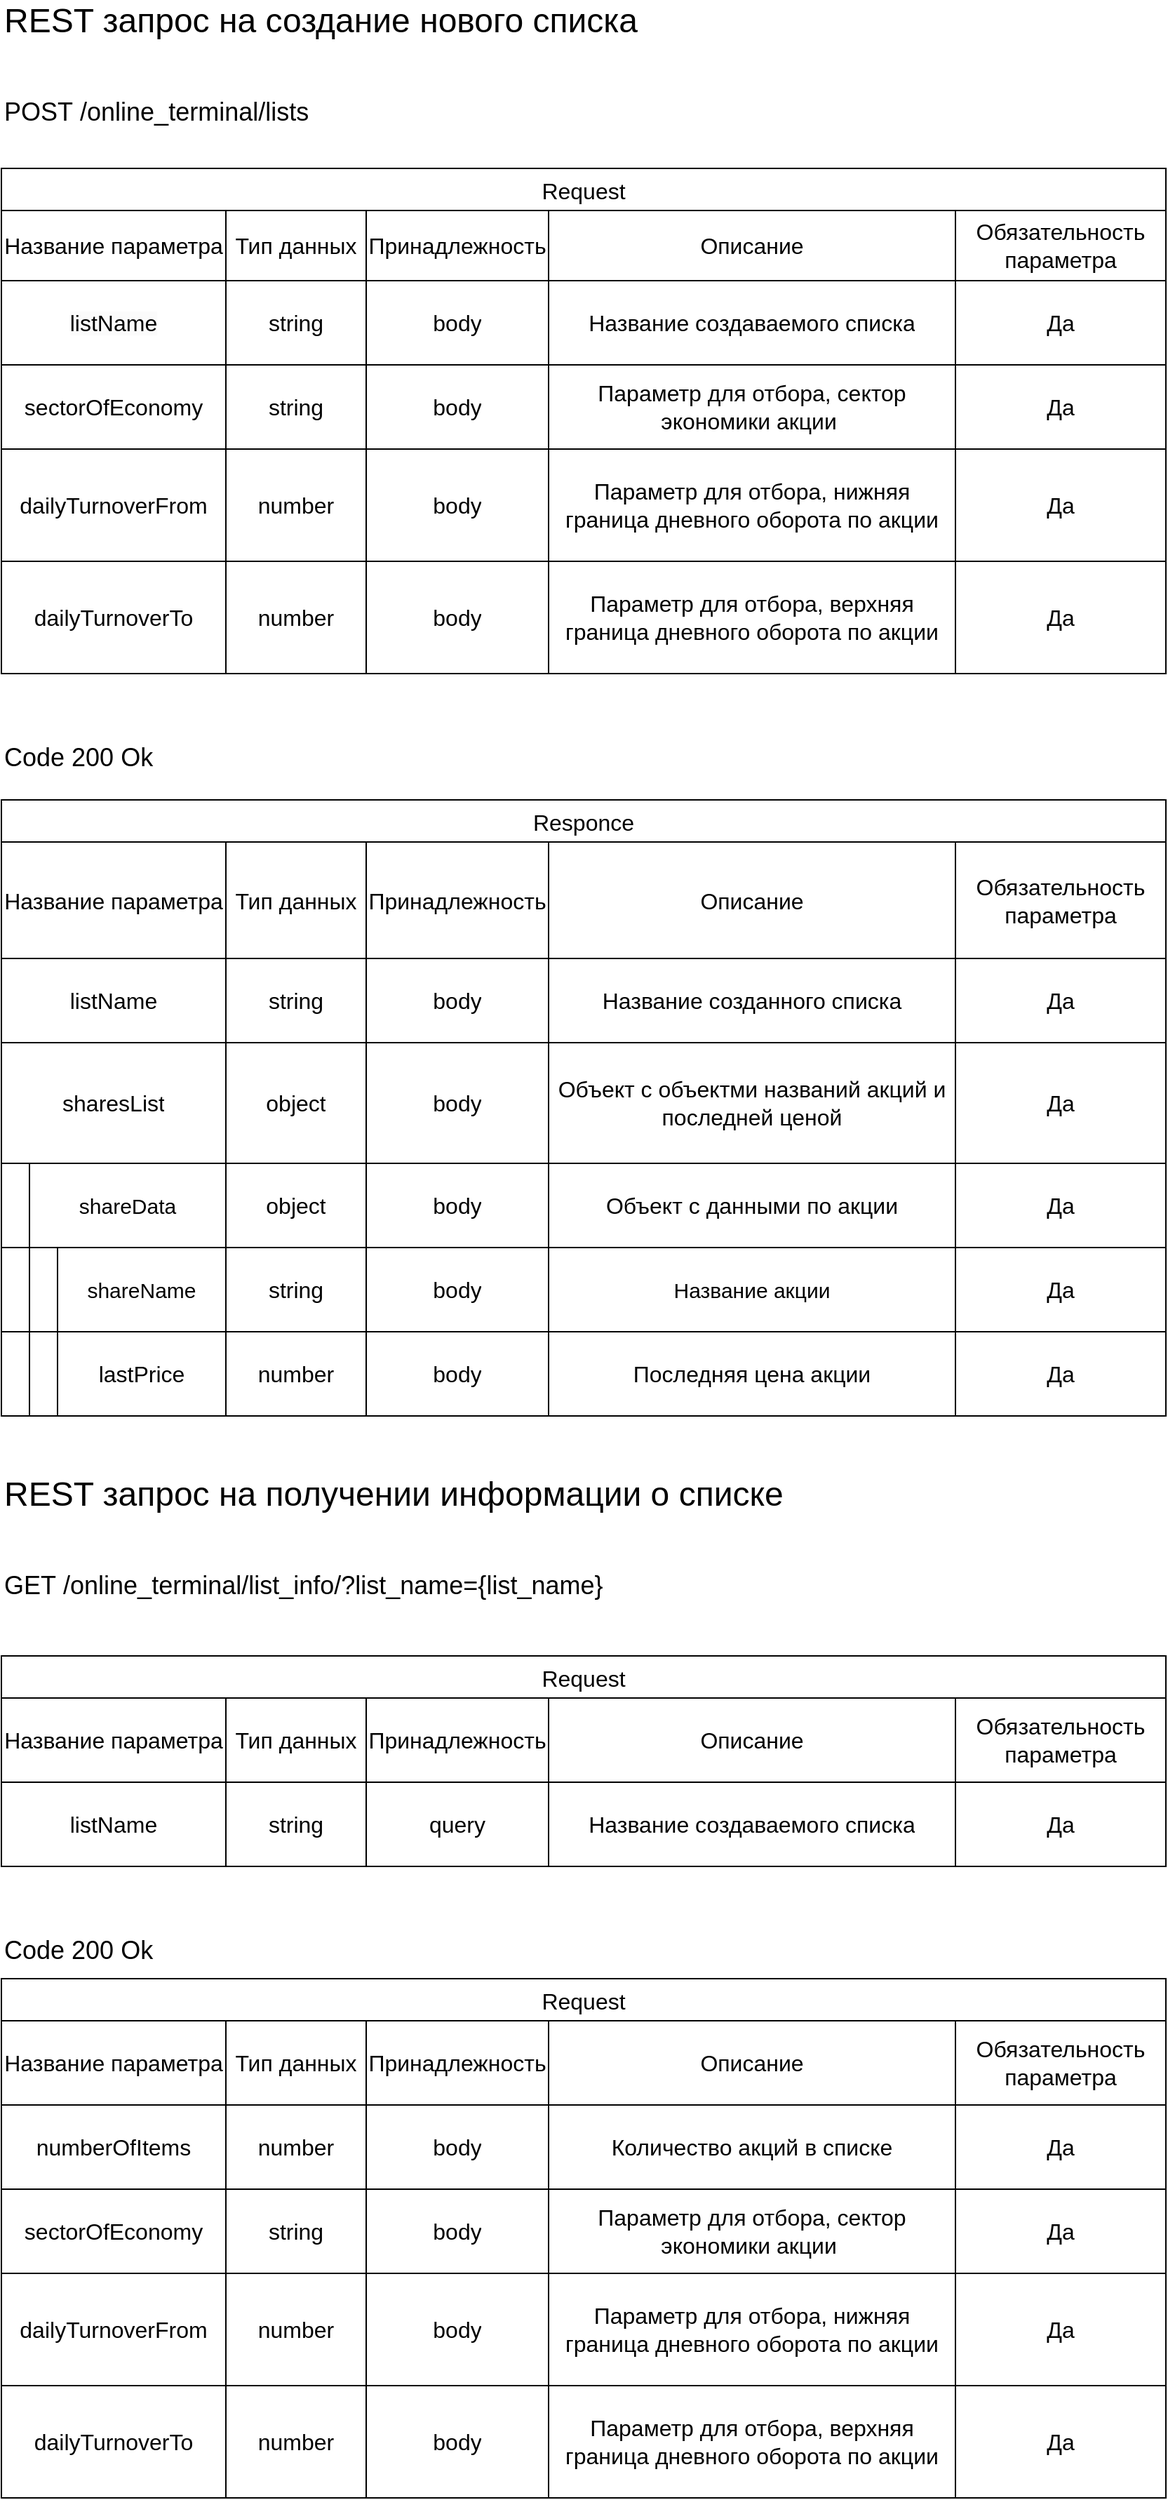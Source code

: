<mxfile version="25.0.3">
  <diagram name="Page-1" id="SR3AYYOm4cRY8zpF-ioq">
    <mxGraphModel dx="1807" dy="1064" grid="1" gridSize="10" guides="1" tooltips="1" connect="1" arrows="1" fold="1" page="1" pageScale="1" pageWidth="850" pageHeight="1100" math="0" shadow="0">
      <root>
        <mxCell id="0" />
        <mxCell id="1" parent="0" />
        <mxCell id="iIbDxP8CMEq-jojsq5NS-1" value="Request" style="shape=table;startSize=30;container=1;collapsible=0;childLayout=tableLayout;strokeColor=default;fontSize=16;" parent="1" vertex="1">
          <mxGeometry x="10" y="160" width="830.0" height="360" as="geometry" />
        </mxCell>
        <mxCell id="iIbDxP8CMEq-jojsq5NS-2" value="" style="shape=tableRow;horizontal=0;startSize=0;swimlaneHead=0;swimlaneBody=0;strokeColor=inherit;top=0;left=0;bottom=0;right=0;collapsible=0;dropTarget=0;fillColor=none;points=[[0,0.5],[1,0.5]];portConstraint=eastwest;fontSize=16;" parent="iIbDxP8CMEq-jojsq5NS-1" vertex="1">
          <mxGeometry y="30" width="830.0" height="50" as="geometry" />
        </mxCell>
        <mxCell id="iIbDxP8CMEq-jojsq5NS-3" value="&lt;div&gt;Название параметра&lt;br&gt;&lt;/div&gt;" style="shape=partialRectangle;html=1;whiteSpace=wrap;connectable=0;strokeColor=inherit;overflow=hidden;fillColor=none;top=0;left=0;bottom=0;right=0;pointerEvents=1;fontSize=16;" parent="iIbDxP8CMEq-jojsq5NS-2" vertex="1">
          <mxGeometry width="160" height="50" as="geometry">
            <mxRectangle width="160" height="50" as="alternateBounds" />
          </mxGeometry>
        </mxCell>
        <mxCell id="iIbDxP8CMEq-jojsq5NS-4" value="Тип данных" style="shape=partialRectangle;html=1;whiteSpace=wrap;connectable=0;strokeColor=inherit;overflow=hidden;fillColor=none;top=0;left=0;bottom=0;right=0;pointerEvents=1;fontSize=16;" parent="iIbDxP8CMEq-jojsq5NS-2" vertex="1">
          <mxGeometry x="160" width="100" height="50" as="geometry">
            <mxRectangle width="100" height="50" as="alternateBounds" />
          </mxGeometry>
        </mxCell>
        <mxCell id="-MoE-hFDsKDK_VIRUMlu-1" value="Принадлежность" style="shape=partialRectangle;html=1;whiteSpace=wrap;connectable=0;strokeColor=inherit;overflow=hidden;fillColor=none;top=0;left=0;bottom=0;right=0;pointerEvents=1;fontSize=16;" parent="iIbDxP8CMEq-jojsq5NS-2" vertex="1">
          <mxGeometry x="260" width="130" height="50" as="geometry">
            <mxRectangle width="130" height="50" as="alternateBounds" />
          </mxGeometry>
        </mxCell>
        <mxCell id="iIbDxP8CMEq-jojsq5NS-5" value="Описание" style="shape=partialRectangle;html=1;whiteSpace=wrap;connectable=0;strokeColor=inherit;overflow=hidden;fillColor=none;top=0;left=0;bottom=0;right=0;pointerEvents=1;fontSize=16;" parent="iIbDxP8CMEq-jojsq5NS-2" vertex="1">
          <mxGeometry x="390" width="290" height="50" as="geometry">
            <mxRectangle width="290" height="50" as="alternateBounds" />
          </mxGeometry>
        </mxCell>
        <mxCell id="iIbDxP8CMEq-jojsq5NS-14" value="Обязательность параметра" style="shape=partialRectangle;html=1;whiteSpace=wrap;connectable=0;strokeColor=inherit;overflow=hidden;fillColor=none;top=0;left=0;bottom=0;right=0;pointerEvents=1;fontSize=16;" parent="iIbDxP8CMEq-jojsq5NS-2" vertex="1">
          <mxGeometry x="680" width="150" height="50" as="geometry">
            <mxRectangle width="150" height="50" as="alternateBounds" />
          </mxGeometry>
        </mxCell>
        <mxCell id="iIbDxP8CMEq-jojsq5NS-6" value="" style="shape=tableRow;horizontal=0;startSize=0;swimlaneHead=0;swimlaneBody=0;strokeColor=inherit;top=0;left=0;bottom=0;right=0;collapsible=0;dropTarget=0;fillColor=none;points=[[0,0.5],[1,0.5]];portConstraint=eastwest;fontSize=16;" parent="iIbDxP8CMEq-jojsq5NS-1" vertex="1">
          <mxGeometry y="80" width="830.0" height="60" as="geometry" />
        </mxCell>
        <mxCell id="iIbDxP8CMEq-jojsq5NS-7" value="&lt;span style=&quot;color: rgb(0, 0, 0); font-family: Helvetica; font-size: 16px; font-style: normal; font-variant-ligatures: normal; font-variant-caps: normal; font-weight: 400; letter-spacing: normal; orphans: 2; text-align: center; text-indent: 0px; text-transform: none; widows: 2; word-spacing: 0px; -webkit-text-stroke-width: 0px; white-space: normal; background-color: rgb(251, 251, 251); text-decoration-thickness: initial; text-decoration-style: initial; text-decoration-color: initial; display: inline !important; float: none;&quot;&gt;listName&lt;/span&gt;" style="shape=partialRectangle;html=1;whiteSpace=wrap;connectable=0;strokeColor=inherit;overflow=hidden;fillColor=none;top=0;left=0;bottom=0;right=0;pointerEvents=1;fontSize=16;" parent="iIbDxP8CMEq-jojsq5NS-6" vertex="1">
          <mxGeometry width="160" height="60" as="geometry">
            <mxRectangle width="160" height="60" as="alternateBounds" />
          </mxGeometry>
        </mxCell>
        <mxCell id="iIbDxP8CMEq-jojsq5NS-8" value="string" style="shape=partialRectangle;html=1;whiteSpace=wrap;connectable=0;strokeColor=inherit;overflow=hidden;fillColor=none;top=0;left=0;bottom=0;right=0;pointerEvents=1;fontSize=16;" parent="iIbDxP8CMEq-jojsq5NS-6" vertex="1">
          <mxGeometry x="160" width="100" height="60" as="geometry">
            <mxRectangle width="100" height="60" as="alternateBounds" />
          </mxGeometry>
        </mxCell>
        <mxCell id="-MoE-hFDsKDK_VIRUMlu-2" value="body" style="shape=partialRectangle;html=1;whiteSpace=wrap;connectable=0;strokeColor=inherit;overflow=hidden;fillColor=none;top=0;left=0;bottom=0;right=0;pointerEvents=1;fontSize=16;" parent="iIbDxP8CMEq-jojsq5NS-6" vertex="1">
          <mxGeometry x="260" width="130" height="60" as="geometry">
            <mxRectangle width="130" height="60" as="alternateBounds" />
          </mxGeometry>
        </mxCell>
        <mxCell id="iIbDxP8CMEq-jojsq5NS-9" value="Название создаваемого списка" style="shape=partialRectangle;html=1;whiteSpace=wrap;connectable=0;strokeColor=inherit;overflow=hidden;fillColor=none;top=0;left=0;bottom=0;right=0;pointerEvents=1;fontSize=16;" parent="iIbDxP8CMEq-jojsq5NS-6" vertex="1">
          <mxGeometry x="390" width="290" height="60" as="geometry">
            <mxRectangle width="290" height="60" as="alternateBounds" />
          </mxGeometry>
        </mxCell>
        <mxCell id="iIbDxP8CMEq-jojsq5NS-15" value="Да" style="shape=partialRectangle;html=1;whiteSpace=wrap;connectable=0;strokeColor=inherit;overflow=hidden;fillColor=none;top=0;left=0;bottom=0;right=0;pointerEvents=1;fontSize=16;" parent="iIbDxP8CMEq-jojsq5NS-6" vertex="1">
          <mxGeometry x="680" width="150" height="60" as="geometry">
            <mxRectangle width="150" height="60" as="alternateBounds" />
          </mxGeometry>
        </mxCell>
        <mxCell id="iIbDxP8CMEq-jojsq5NS-10" value="" style="shape=tableRow;horizontal=0;startSize=0;swimlaneHead=0;swimlaneBody=0;strokeColor=inherit;top=0;left=0;bottom=0;right=0;collapsible=0;dropTarget=0;fillColor=none;points=[[0,0.5],[1,0.5]];portConstraint=eastwest;fontSize=16;" parent="iIbDxP8CMEq-jojsq5NS-1" vertex="1">
          <mxGeometry y="140" width="830.0" height="60" as="geometry" />
        </mxCell>
        <mxCell id="iIbDxP8CMEq-jojsq5NS-11" value="sectorOfEconomy" style="shape=partialRectangle;html=1;whiteSpace=wrap;connectable=0;strokeColor=inherit;overflow=hidden;fillColor=none;top=0;left=0;bottom=0;right=0;pointerEvents=1;fontSize=16;" parent="iIbDxP8CMEq-jojsq5NS-10" vertex="1">
          <mxGeometry width="160" height="60" as="geometry">
            <mxRectangle width="160" height="60" as="alternateBounds" />
          </mxGeometry>
        </mxCell>
        <mxCell id="iIbDxP8CMEq-jojsq5NS-12" value="string" style="shape=partialRectangle;html=1;whiteSpace=wrap;connectable=0;strokeColor=inherit;overflow=hidden;fillColor=none;top=0;left=0;bottom=0;right=0;pointerEvents=1;fontSize=16;" parent="iIbDxP8CMEq-jojsq5NS-10" vertex="1">
          <mxGeometry x="160" width="100" height="60" as="geometry">
            <mxRectangle width="100" height="60" as="alternateBounds" />
          </mxGeometry>
        </mxCell>
        <mxCell id="-MoE-hFDsKDK_VIRUMlu-3" value="body" style="shape=partialRectangle;html=1;whiteSpace=wrap;connectable=0;strokeColor=inherit;overflow=hidden;fillColor=none;top=0;left=0;bottom=0;right=0;pointerEvents=1;fontSize=16;" parent="iIbDxP8CMEq-jojsq5NS-10" vertex="1">
          <mxGeometry x="260" width="130" height="60" as="geometry">
            <mxRectangle width="130" height="60" as="alternateBounds" />
          </mxGeometry>
        </mxCell>
        <mxCell id="iIbDxP8CMEq-jojsq5NS-13" value="Параметр для отбора, сектор экономики акции&amp;nbsp;" style="shape=partialRectangle;html=1;whiteSpace=wrap;connectable=0;strokeColor=inherit;overflow=hidden;fillColor=none;top=0;left=0;bottom=0;right=0;pointerEvents=1;fontSize=16;" parent="iIbDxP8CMEq-jojsq5NS-10" vertex="1">
          <mxGeometry x="390" width="290" height="60" as="geometry">
            <mxRectangle width="290" height="60" as="alternateBounds" />
          </mxGeometry>
        </mxCell>
        <mxCell id="iIbDxP8CMEq-jojsq5NS-16" value="Да" style="shape=partialRectangle;html=1;whiteSpace=wrap;connectable=0;strokeColor=inherit;overflow=hidden;fillColor=none;top=0;left=0;bottom=0;right=0;pointerEvents=1;fontSize=16;" parent="iIbDxP8CMEq-jojsq5NS-10" vertex="1">
          <mxGeometry x="680" width="150" height="60" as="geometry">
            <mxRectangle width="150" height="60" as="alternateBounds" />
          </mxGeometry>
        </mxCell>
        <mxCell id="iIbDxP8CMEq-jojsq5NS-17" style="shape=tableRow;horizontal=0;startSize=0;swimlaneHead=0;swimlaneBody=0;strokeColor=inherit;top=0;left=0;bottom=0;right=0;collapsible=0;dropTarget=0;fillColor=none;points=[[0,0.5],[1,0.5]];portConstraint=eastwest;fontSize=16;" parent="iIbDxP8CMEq-jojsq5NS-1" vertex="1">
          <mxGeometry y="200" width="830.0" height="80" as="geometry" />
        </mxCell>
        <mxCell id="iIbDxP8CMEq-jojsq5NS-18" value="dailyTurnoverFrom" style="shape=partialRectangle;html=1;whiteSpace=wrap;connectable=0;strokeColor=inherit;overflow=hidden;fillColor=none;top=0;left=0;bottom=0;right=0;pointerEvents=1;fontSize=16;" parent="iIbDxP8CMEq-jojsq5NS-17" vertex="1">
          <mxGeometry width="160" height="80" as="geometry">
            <mxRectangle width="160" height="80" as="alternateBounds" />
          </mxGeometry>
        </mxCell>
        <mxCell id="iIbDxP8CMEq-jojsq5NS-19" value="number" style="shape=partialRectangle;html=1;whiteSpace=wrap;connectable=0;strokeColor=inherit;overflow=hidden;fillColor=none;top=0;left=0;bottom=0;right=0;pointerEvents=1;fontSize=16;" parent="iIbDxP8CMEq-jojsq5NS-17" vertex="1">
          <mxGeometry x="160" width="100" height="80" as="geometry">
            <mxRectangle width="100" height="80" as="alternateBounds" />
          </mxGeometry>
        </mxCell>
        <mxCell id="-MoE-hFDsKDK_VIRUMlu-4" value="body" style="shape=partialRectangle;html=1;whiteSpace=wrap;connectable=0;strokeColor=inherit;overflow=hidden;fillColor=none;top=0;left=0;bottom=0;right=0;pointerEvents=1;fontSize=16;" parent="iIbDxP8CMEq-jojsq5NS-17" vertex="1">
          <mxGeometry x="260" width="130" height="80" as="geometry">
            <mxRectangle width="130" height="80" as="alternateBounds" />
          </mxGeometry>
        </mxCell>
        <mxCell id="iIbDxP8CMEq-jojsq5NS-20" value="Параметр для отбора, нижняя граница дневного оборота по акции" style="shape=partialRectangle;html=1;whiteSpace=wrap;connectable=0;strokeColor=inherit;overflow=hidden;fillColor=none;top=0;left=0;bottom=0;right=0;pointerEvents=1;fontSize=16;" parent="iIbDxP8CMEq-jojsq5NS-17" vertex="1">
          <mxGeometry x="390" width="290" height="80" as="geometry">
            <mxRectangle width="290" height="80" as="alternateBounds" />
          </mxGeometry>
        </mxCell>
        <mxCell id="iIbDxP8CMEq-jojsq5NS-21" value="Да" style="shape=partialRectangle;html=1;whiteSpace=wrap;connectable=0;strokeColor=inherit;overflow=hidden;fillColor=none;top=0;left=0;bottom=0;right=0;pointerEvents=1;fontSize=16;" parent="iIbDxP8CMEq-jojsq5NS-17" vertex="1">
          <mxGeometry x="680" width="150" height="80" as="geometry">
            <mxRectangle width="150" height="80" as="alternateBounds" />
          </mxGeometry>
        </mxCell>
        <mxCell id="iIbDxP8CMEq-jojsq5NS-22" style="shape=tableRow;horizontal=0;startSize=0;swimlaneHead=0;swimlaneBody=0;strokeColor=inherit;top=0;left=0;bottom=0;right=0;collapsible=0;dropTarget=0;fillColor=none;points=[[0,0.5],[1,0.5]];portConstraint=eastwest;fontSize=16;" parent="iIbDxP8CMEq-jojsq5NS-1" vertex="1">
          <mxGeometry y="280" width="830.0" height="80" as="geometry" />
        </mxCell>
        <mxCell id="iIbDxP8CMEq-jojsq5NS-23" value="dailyTurnoverTo" style="shape=partialRectangle;html=1;whiteSpace=wrap;connectable=0;strokeColor=inherit;overflow=hidden;fillColor=none;top=0;left=0;bottom=0;right=0;pointerEvents=1;fontSize=16;" parent="iIbDxP8CMEq-jojsq5NS-22" vertex="1">
          <mxGeometry width="160" height="80" as="geometry">
            <mxRectangle width="160" height="80" as="alternateBounds" />
          </mxGeometry>
        </mxCell>
        <mxCell id="iIbDxP8CMEq-jojsq5NS-24" value="number" style="shape=partialRectangle;html=1;whiteSpace=wrap;connectable=0;strokeColor=inherit;overflow=hidden;fillColor=none;top=0;left=0;bottom=0;right=0;pointerEvents=1;fontSize=16;" parent="iIbDxP8CMEq-jojsq5NS-22" vertex="1">
          <mxGeometry x="160" width="100" height="80" as="geometry">
            <mxRectangle width="100" height="80" as="alternateBounds" />
          </mxGeometry>
        </mxCell>
        <mxCell id="-MoE-hFDsKDK_VIRUMlu-5" value="body" style="shape=partialRectangle;html=1;whiteSpace=wrap;connectable=0;strokeColor=inherit;overflow=hidden;fillColor=none;top=0;left=0;bottom=0;right=0;pointerEvents=1;fontSize=16;" parent="iIbDxP8CMEq-jojsq5NS-22" vertex="1">
          <mxGeometry x="260" width="130" height="80" as="geometry">
            <mxRectangle width="130" height="80" as="alternateBounds" />
          </mxGeometry>
        </mxCell>
        <mxCell id="iIbDxP8CMEq-jojsq5NS-25" value="Параметр для отбора, верхняя граница дневного оборота по акции" style="shape=partialRectangle;html=1;whiteSpace=wrap;connectable=0;strokeColor=inherit;overflow=hidden;fillColor=none;top=0;left=0;bottom=0;right=0;pointerEvents=1;fontSize=16;" parent="iIbDxP8CMEq-jojsq5NS-22" vertex="1">
          <mxGeometry x="390" width="290" height="80" as="geometry">
            <mxRectangle width="290" height="80" as="alternateBounds" />
          </mxGeometry>
        </mxCell>
        <mxCell id="iIbDxP8CMEq-jojsq5NS-26" value="Да" style="shape=partialRectangle;html=1;whiteSpace=wrap;connectable=0;strokeColor=inherit;overflow=hidden;fillColor=none;top=0;left=0;bottom=0;right=0;pointerEvents=1;fontSize=16;" parent="iIbDxP8CMEq-jojsq5NS-22" vertex="1">
          <mxGeometry x="680" width="150" height="80" as="geometry">
            <mxRectangle width="150" height="80" as="alternateBounds" />
          </mxGeometry>
        </mxCell>
        <mxCell id="iIbDxP8CMEq-jojsq5NS-33" value="Responce" style="shape=table;startSize=30;container=1;collapsible=0;childLayout=tableLayout;strokeColor=default;fontSize=16;" parent="1" vertex="1">
          <mxGeometry x="10" y="610" width="830.0" height="259" as="geometry" />
        </mxCell>
        <mxCell id="iIbDxP8CMEq-jojsq5NS-34" value="" style="shape=tableRow;horizontal=0;startSize=0;swimlaneHead=0;swimlaneBody=0;strokeColor=inherit;top=0;left=0;bottom=0;right=0;collapsible=0;dropTarget=0;fillColor=none;points=[[0,0.5],[1,0.5]];portConstraint=eastwest;fontSize=16;" parent="iIbDxP8CMEq-jojsq5NS-33" vertex="1">
          <mxGeometry y="30" width="830.0" height="83" as="geometry" />
        </mxCell>
        <mxCell id="iIbDxP8CMEq-jojsq5NS-35" value="Название параметра" style="shape=partialRectangle;html=1;whiteSpace=wrap;connectable=0;strokeColor=inherit;overflow=hidden;fillColor=none;top=0;left=0;bottom=0;right=0;pointerEvents=1;fontSize=16;" parent="iIbDxP8CMEq-jojsq5NS-34" vertex="1">
          <mxGeometry width="160" height="83" as="geometry">
            <mxRectangle width="160" height="83" as="alternateBounds" />
          </mxGeometry>
        </mxCell>
        <mxCell id="iIbDxP8CMEq-jojsq5NS-36" value="Тип данных" style="shape=partialRectangle;html=1;whiteSpace=wrap;connectable=0;strokeColor=inherit;overflow=hidden;fillColor=none;top=0;left=0;bottom=0;right=0;pointerEvents=1;fontSize=16;" parent="iIbDxP8CMEq-jojsq5NS-34" vertex="1">
          <mxGeometry x="160" width="100" height="83" as="geometry">
            <mxRectangle width="100" height="83" as="alternateBounds" />
          </mxGeometry>
        </mxCell>
        <mxCell id="-MoE-hFDsKDK_VIRUMlu-6" value="Принадлежность" style="shape=partialRectangle;html=1;whiteSpace=wrap;connectable=0;strokeColor=inherit;overflow=hidden;fillColor=none;top=0;left=0;bottom=0;right=0;pointerEvents=1;fontSize=16;" parent="iIbDxP8CMEq-jojsq5NS-34" vertex="1">
          <mxGeometry x="260" width="130" height="83" as="geometry">
            <mxRectangle width="130" height="83" as="alternateBounds" />
          </mxGeometry>
        </mxCell>
        <mxCell id="iIbDxP8CMEq-jojsq5NS-37" value="Описание" style="shape=partialRectangle;html=1;whiteSpace=wrap;connectable=0;strokeColor=inherit;overflow=hidden;fillColor=none;top=0;left=0;bottom=0;right=0;pointerEvents=1;fontSize=16;" parent="iIbDxP8CMEq-jojsq5NS-34" vertex="1">
          <mxGeometry x="390" width="290" height="83" as="geometry">
            <mxRectangle width="290" height="83" as="alternateBounds" />
          </mxGeometry>
        </mxCell>
        <mxCell id="iIbDxP8CMEq-jojsq5NS-46" value="Обязательность параметра" style="shape=partialRectangle;html=1;whiteSpace=wrap;connectable=0;strokeColor=inherit;overflow=hidden;fillColor=none;top=0;left=0;bottom=0;right=0;pointerEvents=1;fontSize=16;" parent="iIbDxP8CMEq-jojsq5NS-34" vertex="1">
          <mxGeometry x="680" width="150" height="83" as="geometry">
            <mxRectangle width="150" height="83" as="alternateBounds" />
          </mxGeometry>
        </mxCell>
        <mxCell id="iIbDxP8CMEq-jojsq5NS-38" value="" style="shape=tableRow;horizontal=0;startSize=0;swimlaneHead=0;swimlaneBody=0;strokeColor=inherit;top=0;left=0;bottom=0;right=0;collapsible=0;dropTarget=0;fillColor=none;points=[[0,0.5],[1,0.5]];portConstraint=eastwest;fontSize=16;" parent="iIbDxP8CMEq-jojsq5NS-33" vertex="1">
          <mxGeometry y="113" width="830.0" height="60" as="geometry" />
        </mxCell>
        <mxCell id="iIbDxP8CMEq-jojsq5NS-39" value="listName" style="shape=partialRectangle;html=1;whiteSpace=wrap;connectable=0;strokeColor=inherit;overflow=hidden;fillColor=none;top=0;left=0;bottom=0;right=0;pointerEvents=1;fontSize=16;" parent="iIbDxP8CMEq-jojsq5NS-38" vertex="1">
          <mxGeometry width="160" height="60" as="geometry">
            <mxRectangle width="160" height="60" as="alternateBounds" />
          </mxGeometry>
        </mxCell>
        <mxCell id="iIbDxP8CMEq-jojsq5NS-40" value="string" style="shape=partialRectangle;html=1;whiteSpace=wrap;connectable=0;strokeColor=inherit;overflow=hidden;fillColor=none;top=0;left=0;bottom=0;right=0;pointerEvents=1;fontSize=16;" parent="iIbDxP8CMEq-jojsq5NS-38" vertex="1">
          <mxGeometry x="160" width="100" height="60" as="geometry">
            <mxRectangle width="100" height="60" as="alternateBounds" />
          </mxGeometry>
        </mxCell>
        <mxCell id="-MoE-hFDsKDK_VIRUMlu-7" value="body" style="shape=partialRectangle;html=1;whiteSpace=wrap;connectable=0;strokeColor=inherit;overflow=hidden;fillColor=none;top=0;left=0;bottom=0;right=0;pointerEvents=1;fontSize=16;" parent="iIbDxP8CMEq-jojsq5NS-38" vertex="1">
          <mxGeometry x="260" width="130" height="60" as="geometry">
            <mxRectangle width="130" height="60" as="alternateBounds" />
          </mxGeometry>
        </mxCell>
        <mxCell id="iIbDxP8CMEq-jojsq5NS-41" value="Название созданного списка" style="shape=partialRectangle;html=1;whiteSpace=wrap;connectable=0;strokeColor=inherit;overflow=hidden;fillColor=none;top=0;left=0;bottom=0;right=0;pointerEvents=1;fontSize=16;" parent="iIbDxP8CMEq-jojsq5NS-38" vertex="1">
          <mxGeometry x="390" width="290" height="60" as="geometry">
            <mxRectangle width="290" height="60" as="alternateBounds" />
          </mxGeometry>
        </mxCell>
        <mxCell id="iIbDxP8CMEq-jojsq5NS-47" value="Да" style="shape=partialRectangle;html=1;whiteSpace=wrap;connectable=0;strokeColor=inherit;overflow=hidden;fillColor=none;top=0;left=0;bottom=0;right=0;pointerEvents=1;fontSize=16;" parent="iIbDxP8CMEq-jojsq5NS-38" vertex="1">
          <mxGeometry x="680" width="150" height="60" as="geometry">
            <mxRectangle width="150" height="60" as="alternateBounds" />
          </mxGeometry>
        </mxCell>
        <mxCell id="iIbDxP8CMEq-jojsq5NS-42" value="" style="shape=tableRow;horizontal=0;startSize=0;swimlaneHead=0;swimlaneBody=0;strokeColor=inherit;top=0;left=0;bottom=0;right=0;collapsible=0;dropTarget=0;fillColor=none;points=[[0,0.5],[1,0.5]];portConstraint=eastwest;fontSize=16;" parent="iIbDxP8CMEq-jojsq5NS-33" vertex="1">
          <mxGeometry y="173" width="830.0" height="86" as="geometry" />
        </mxCell>
        <mxCell id="iIbDxP8CMEq-jojsq5NS-43" value="sharesList" style="shape=partialRectangle;html=1;whiteSpace=wrap;connectable=0;strokeColor=inherit;overflow=hidden;fillColor=none;top=0;left=0;bottom=0;right=0;pointerEvents=1;fontSize=16;" parent="iIbDxP8CMEq-jojsq5NS-42" vertex="1">
          <mxGeometry width="160" height="86" as="geometry">
            <mxRectangle width="160" height="86" as="alternateBounds" />
          </mxGeometry>
        </mxCell>
        <mxCell id="iIbDxP8CMEq-jojsq5NS-44" value="object" style="shape=partialRectangle;html=1;whiteSpace=wrap;connectable=0;strokeColor=inherit;overflow=hidden;fillColor=none;top=0;left=0;bottom=0;right=0;pointerEvents=1;fontSize=16;" parent="iIbDxP8CMEq-jojsq5NS-42" vertex="1">
          <mxGeometry x="160" width="100" height="86" as="geometry">
            <mxRectangle width="100" height="86" as="alternateBounds" />
          </mxGeometry>
        </mxCell>
        <mxCell id="-MoE-hFDsKDK_VIRUMlu-8" value="body" style="shape=partialRectangle;html=1;whiteSpace=wrap;connectable=0;strokeColor=inherit;overflow=hidden;fillColor=none;top=0;left=0;bottom=0;right=0;pointerEvents=1;fontSize=16;" parent="iIbDxP8CMEq-jojsq5NS-42" vertex="1">
          <mxGeometry x="260" width="130" height="86" as="geometry">
            <mxRectangle width="130" height="86" as="alternateBounds" />
          </mxGeometry>
        </mxCell>
        <mxCell id="iIbDxP8CMEq-jojsq5NS-45" value="Объект с объектми названий акций и последней ценой" style="shape=partialRectangle;html=1;whiteSpace=wrap;connectable=0;strokeColor=inherit;overflow=hidden;fillColor=none;top=0;left=0;bottom=0;right=0;pointerEvents=1;fontSize=16;" parent="iIbDxP8CMEq-jojsq5NS-42" vertex="1">
          <mxGeometry x="390" width="290" height="86" as="geometry">
            <mxRectangle width="290" height="86" as="alternateBounds" />
          </mxGeometry>
        </mxCell>
        <mxCell id="iIbDxP8CMEq-jojsq5NS-48" value="Да" style="shape=partialRectangle;html=1;whiteSpace=wrap;connectable=0;strokeColor=inherit;overflow=hidden;fillColor=none;top=0;left=0;bottom=0;right=0;pointerEvents=1;fontSize=16;" parent="iIbDxP8CMEq-jojsq5NS-42" vertex="1">
          <mxGeometry x="680" width="150" height="86" as="geometry">
            <mxRectangle width="150" height="86" as="alternateBounds" />
          </mxGeometry>
        </mxCell>
        <mxCell id="iIbDxP8CMEq-jojsq5NS-63" value="&lt;font style=&quot;font-size: 24px;&quot;&gt;REST запрос на создание нового списка&lt;/font&gt;" style="text;html=1;align=left;verticalAlign=middle;whiteSpace=wrap;rounded=0;" parent="1" vertex="1">
          <mxGeometry x="10" y="40" width="530" height="30" as="geometry" />
        </mxCell>
        <mxCell id="yfqjEoqy96MvMvpL_rSr-1" value="&lt;font style=&quot;font-size: 18px;&quot;&gt;POST&amp;nbsp;&lt;/font&gt;&lt;span style=&quot;font-size: 18px; background-color: initial;&quot;&gt;/online_terminal/lists&lt;/span&gt;" style="text;html=1;align=left;verticalAlign=middle;whiteSpace=wrap;rounded=0;" parent="1" vertex="1">
          <mxGeometry x="10" y="100" width="470" height="40" as="geometry" />
        </mxCell>
        <mxCell id="yfqjEoqy96MvMvpL_rSr-2" value="&lt;span style=&quot;font-size: 18px;&quot;&gt;Code 200 Ok&lt;/span&gt;" style="text;html=1;align=left;verticalAlign=middle;whiteSpace=wrap;rounded=0;" parent="1" vertex="1">
          <mxGeometry x="10" y="560" width="470" height="40" as="geometry" />
        </mxCell>
        <mxCell id="yfqjEoqy96MvMvpL_rSr-3" value="&lt;font style=&quot;font-size: 24px;&quot;&gt;REST запрос на получении информации о списке&lt;/font&gt;" style="text;html=1;align=left;verticalAlign=middle;whiteSpace=wrap;rounded=0;" parent="1" vertex="1">
          <mxGeometry x="10" y="1090" width="650" height="30" as="geometry" />
        </mxCell>
        <mxCell id="yfqjEoqy96MvMvpL_rSr-4" value="&lt;font style=&quot;font-size: 18px;&quot;&gt;GET&amp;nbsp;&lt;/font&gt;&lt;span style=&quot;font-size: 18px; background-color: initial;&quot;&gt;/online_terminal/list_info/?list_name={list_name}&lt;/span&gt;" style="text;html=1;align=left;verticalAlign=middle;whiteSpace=wrap;rounded=0;" parent="1" vertex="1">
          <mxGeometry x="10" y="1150" width="630" height="40" as="geometry" />
        </mxCell>
        <mxCell id="yfqjEoqy96MvMvpL_rSr-5" value="Request" style="shape=table;startSize=30;container=1;collapsible=0;childLayout=tableLayout;strokeColor=default;fontSize=16;" parent="1" vertex="1">
          <mxGeometry x="10" y="1220" width="830.0" height="150" as="geometry" />
        </mxCell>
        <mxCell id="yfqjEoqy96MvMvpL_rSr-6" value="" style="shape=tableRow;horizontal=0;startSize=0;swimlaneHead=0;swimlaneBody=0;strokeColor=inherit;top=0;left=0;bottom=0;right=0;collapsible=0;dropTarget=0;fillColor=none;points=[[0,0.5],[1,0.5]];portConstraint=eastwest;fontSize=16;" parent="yfqjEoqy96MvMvpL_rSr-5" vertex="1">
          <mxGeometry y="30" width="830.0" height="60" as="geometry" />
        </mxCell>
        <mxCell id="yfqjEoqy96MvMvpL_rSr-7" value="&lt;div&gt;Название параметра&lt;br&gt;&lt;/div&gt;" style="shape=partialRectangle;html=1;whiteSpace=wrap;connectable=0;strokeColor=inherit;overflow=hidden;fillColor=none;top=0;left=0;bottom=0;right=0;pointerEvents=1;fontSize=16;" parent="yfqjEoqy96MvMvpL_rSr-6" vertex="1">
          <mxGeometry width="160" height="60" as="geometry">
            <mxRectangle width="160" height="60" as="alternateBounds" />
          </mxGeometry>
        </mxCell>
        <mxCell id="yfqjEoqy96MvMvpL_rSr-8" value="Тип данных" style="shape=partialRectangle;html=1;whiteSpace=wrap;connectable=0;strokeColor=inherit;overflow=hidden;fillColor=none;top=0;left=0;bottom=0;right=0;pointerEvents=1;fontSize=16;" parent="yfqjEoqy96MvMvpL_rSr-6" vertex="1">
          <mxGeometry x="160" width="100" height="60" as="geometry">
            <mxRectangle width="100" height="60" as="alternateBounds" />
          </mxGeometry>
        </mxCell>
        <mxCell id="-MoE-hFDsKDK_VIRUMlu-9" value="Принадлежность" style="shape=partialRectangle;html=1;whiteSpace=wrap;connectable=0;strokeColor=inherit;overflow=hidden;fillColor=none;top=0;left=0;bottom=0;right=0;pointerEvents=1;fontSize=16;" parent="yfqjEoqy96MvMvpL_rSr-6" vertex="1">
          <mxGeometry x="260" width="130" height="60" as="geometry">
            <mxRectangle width="130" height="60" as="alternateBounds" />
          </mxGeometry>
        </mxCell>
        <mxCell id="yfqjEoqy96MvMvpL_rSr-9" value="Описание" style="shape=partialRectangle;html=1;whiteSpace=wrap;connectable=0;strokeColor=inherit;overflow=hidden;fillColor=none;top=0;left=0;bottom=0;right=0;pointerEvents=1;fontSize=16;" parent="yfqjEoqy96MvMvpL_rSr-6" vertex="1">
          <mxGeometry x="390" width="290" height="60" as="geometry">
            <mxRectangle width="290" height="60" as="alternateBounds" />
          </mxGeometry>
        </mxCell>
        <mxCell id="yfqjEoqy96MvMvpL_rSr-10" value="Обязательность параметра" style="shape=partialRectangle;html=1;whiteSpace=wrap;connectable=0;strokeColor=inherit;overflow=hidden;fillColor=none;top=0;left=0;bottom=0;right=0;pointerEvents=1;fontSize=16;" parent="yfqjEoqy96MvMvpL_rSr-6" vertex="1">
          <mxGeometry x="680" width="150" height="60" as="geometry">
            <mxRectangle width="150" height="60" as="alternateBounds" />
          </mxGeometry>
        </mxCell>
        <mxCell id="yfqjEoqy96MvMvpL_rSr-11" value="" style="shape=tableRow;horizontal=0;startSize=0;swimlaneHead=0;swimlaneBody=0;strokeColor=inherit;top=0;left=0;bottom=0;right=0;collapsible=0;dropTarget=0;fillColor=none;points=[[0,0.5],[1,0.5]];portConstraint=eastwest;fontSize=16;" parent="yfqjEoqy96MvMvpL_rSr-5" vertex="1">
          <mxGeometry y="90" width="830.0" height="60" as="geometry" />
        </mxCell>
        <mxCell id="yfqjEoqy96MvMvpL_rSr-12" value="listName" style="shape=partialRectangle;html=1;whiteSpace=wrap;connectable=0;strokeColor=inherit;overflow=hidden;fillColor=none;top=0;left=0;bottom=0;right=0;pointerEvents=1;fontSize=16;" parent="yfqjEoqy96MvMvpL_rSr-11" vertex="1">
          <mxGeometry width="160" height="60" as="geometry">
            <mxRectangle width="160" height="60" as="alternateBounds" />
          </mxGeometry>
        </mxCell>
        <mxCell id="yfqjEoqy96MvMvpL_rSr-13" value="string" style="shape=partialRectangle;html=1;whiteSpace=wrap;connectable=0;strokeColor=inherit;overflow=hidden;fillColor=none;top=0;left=0;bottom=0;right=0;pointerEvents=1;fontSize=16;" parent="yfqjEoqy96MvMvpL_rSr-11" vertex="1">
          <mxGeometry x="160" width="100" height="60" as="geometry">
            <mxRectangle width="100" height="60" as="alternateBounds" />
          </mxGeometry>
        </mxCell>
        <mxCell id="-MoE-hFDsKDK_VIRUMlu-10" value="query" style="shape=partialRectangle;html=1;whiteSpace=wrap;connectable=0;strokeColor=inherit;overflow=hidden;fillColor=none;top=0;left=0;bottom=0;right=0;pointerEvents=1;fontSize=16;" parent="yfqjEoqy96MvMvpL_rSr-11" vertex="1">
          <mxGeometry x="260" width="130" height="60" as="geometry">
            <mxRectangle width="130" height="60" as="alternateBounds" />
          </mxGeometry>
        </mxCell>
        <mxCell id="yfqjEoqy96MvMvpL_rSr-14" value="Название создаваемого списка" style="shape=partialRectangle;html=1;whiteSpace=wrap;connectable=0;strokeColor=inherit;overflow=hidden;fillColor=none;top=0;left=0;bottom=0;right=0;pointerEvents=1;fontSize=16;" parent="yfqjEoqy96MvMvpL_rSr-11" vertex="1">
          <mxGeometry x="390" width="290" height="60" as="geometry">
            <mxRectangle width="290" height="60" as="alternateBounds" />
          </mxGeometry>
        </mxCell>
        <mxCell id="yfqjEoqy96MvMvpL_rSr-15" value="Да" style="shape=partialRectangle;html=1;whiteSpace=wrap;connectable=0;strokeColor=inherit;overflow=hidden;fillColor=none;top=0;left=0;bottom=0;right=0;pointerEvents=1;fontSize=16;" parent="yfqjEoqy96MvMvpL_rSr-11" vertex="1">
          <mxGeometry x="680" width="150" height="60" as="geometry">
            <mxRectangle width="150" height="60" as="alternateBounds" />
          </mxGeometry>
        </mxCell>
        <mxCell id="yfqjEoqy96MvMvpL_rSr-31" value="&lt;span style=&quot;font-size: 18px;&quot;&gt;Code 200 Ok&lt;/span&gt;" style="text;html=1;align=left;verticalAlign=middle;whiteSpace=wrap;rounded=0;" parent="1" vertex="1">
          <mxGeometry x="10" y="1410" width="470" height="40" as="geometry" />
        </mxCell>
        <mxCell id="yfqjEoqy96MvMvpL_rSr-58" value="Request" style="shape=table;startSize=30;container=1;collapsible=0;childLayout=tableLayout;strokeColor=default;fontSize=16;" parent="1" vertex="1">
          <mxGeometry x="10" y="1450" width="830.0" height="370" as="geometry" />
        </mxCell>
        <mxCell id="yfqjEoqy96MvMvpL_rSr-59" value="" style="shape=tableRow;horizontal=0;startSize=0;swimlaneHead=0;swimlaneBody=0;strokeColor=inherit;top=0;left=0;bottom=0;right=0;collapsible=0;dropTarget=0;fillColor=none;points=[[0,0.5],[1,0.5]];portConstraint=eastwest;fontSize=16;" parent="yfqjEoqy96MvMvpL_rSr-58" vertex="1">
          <mxGeometry y="30" width="830.0" height="60" as="geometry" />
        </mxCell>
        <mxCell id="yfqjEoqy96MvMvpL_rSr-60" value="&lt;div&gt;Название параметра&lt;br&gt;&lt;/div&gt;" style="shape=partialRectangle;html=1;whiteSpace=wrap;connectable=0;strokeColor=inherit;overflow=hidden;fillColor=none;top=0;left=0;bottom=0;right=0;pointerEvents=1;fontSize=16;" parent="yfqjEoqy96MvMvpL_rSr-59" vertex="1">
          <mxGeometry width="160" height="60" as="geometry">
            <mxRectangle width="160" height="60" as="alternateBounds" />
          </mxGeometry>
        </mxCell>
        <mxCell id="yfqjEoqy96MvMvpL_rSr-61" value="Тип данных" style="shape=partialRectangle;html=1;whiteSpace=wrap;connectable=0;strokeColor=inherit;overflow=hidden;fillColor=none;top=0;left=0;bottom=0;right=0;pointerEvents=1;fontSize=16;" parent="yfqjEoqy96MvMvpL_rSr-59" vertex="1">
          <mxGeometry x="160" width="100" height="60" as="geometry">
            <mxRectangle width="100" height="60" as="alternateBounds" />
          </mxGeometry>
        </mxCell>
        <mxCell id="-MoE-hFDsKDK_VIRUMlu-11" value="Принадлежность" style="shape=partialRectangle;html=1;whiteSpace=wrap;connectable=0;strokeColor=inherit;overflow=hidden;fillColor=none;top=0;left=0;bottom=0;right=0;pointerEvents=1;fontSize=16;" parent="yfqjEoqy96MvMvpL_rSr-59" vertex="1">
          <mxGeometry x="260" width="130" height="60" as="geometry">
            <mxRectangle width="130" height="60" as="alternateBounds" />
          </mxGeometry>
        </mxCell>
        <mxCell id="yfqjEoqy96MvMvpL_rSr-62" value="Описание" style="shape=partialRectangle;html=1;whiteSpace=wrap;connectable=0;strokeColor=inherit;overflow=hidden;fillColor=none;top=0;left=0;bottom=0;right=0;pointerEvents=1;fontSize=16;" parent="yfqjEoqy96MvMvpL_rSr-59" vertex="1">
          <mxGeometry x="390" width="290" height="60" as="geometry">
            <mxRectangle width="290" height="60" as="alternateBounds" />
          </mxGeometry>
        </mxCell>
        <mxCell id="yfqjEoqy96MvMvpL_rSr-63" value="Обязательность параметра" style="shape=partialRectangle;html=1;whiteSpace=wrap;connectable=0;strokeColor=inherit;overflow=hidden;fillColor=none;top=0;left=0;bottom=0;right=0;pointerEvents=1;fontSize=16;" parent="yfqjEoqy96MvMvpL_rSr-59" vertex="1">
          <mxGeometry x="680" width="150" height="60" as="geometry">
            <mxRectangle width="150" height="60" as="alternateBounds" />
          </mxGeometry>
        </mxCell>
        <mxCell id="yfqjEoqy96MvMvpL_rSr-64" value="" style="shape=tableRow;horizontal=0;startSize=0;swimlaneHead=0;swimlaneBody=0;strokeColor=inherit;top=0;left=0;bottom=0;right=0;collapsible=0;dropTarget=0;fillColor=none;points=[[0,0.5],[1,0.5]];portConstraint=eastwest;fontSize=16;" parent="yfqjEoqy96MvMvpL_rSr-58" vertex="1">
          <mxGeometry y="90" width="830.0" height="60" as="geometry" />
        </mxCell>
        <mxCell id="yfqjEoqy96MvMvpL_rSr-65" value="numberOfItems" style="shape=partialRectangle;html=1;whiteSpace=wrap;connectable=0;strokeColor=inherit;overflow=hidden;fillColor=none;top=0;left=0;bottom=0;right=0;pointerEvents=1;fontSize=16;" parent="yfqjEoqy96MvMvpL_rSr-64" vertex="1">
          <mxGeometry width="160" height="60" as="geometry">
            <mxRectangle width="160" height="60" as="alternateBounds" />
          </mxGeometry>
        </mxCell>
        <mxCell id="yfqjEoqy96MvMvpL_rSr-66" value="number" style="shape=partialRectangle;html=1;whiteSpace=wrap;connectable=0;strokeColor=inherit;overflow=hidden;fillColor=none;top=0;left=0;bottom=0;right=0;pointerEvents=1;fontSize=16;" parent="yfqjEoqy96MvMvpL_rSr-64" vertex="1">
          <mxGeometry x="160" width="100" height="60" as="geometry">
            <mxRectangle width="100" height="60" as="alternateBounds" />
          </mxGeometry>
        </mxCell>
        <mxCell id="-MoE-hFDsKDK_VIRUMlu-12" value="body" style="shape=partialRectangle;html=1;whiteSpace=wrap;connectable=0;strokeColor=inherit;overflow=hidden;fillColor=none;top=0;left=0;bottom=0;right=0;pointerEvents=1;fontSize=16;" parent="yfqjEoqy96MvMvpL_rSr-64" vertex="1">
          <mxGeometry x="260" width="130" height="60" as="geometry">
            <mxRectangle width="130" height="60" as="alternateBounds" />
          </mxGeometry>
        </mxCell>
        <mxCell id="yfqjEoqy96MvMvpL_rSr-67" value="Количество акций в списке" style="shape=partialRectangle;html=1;whiteSpace=wrap;connectable=0;strokeColor=inherit;overflow=hidden;fillColor=none;top=0;left=0;bottom=0;right=0;pointerEvents=1;fontSize=16;" parent="yfqjEoqy96MvMvpL_rSr-64" vertex="1">
          <mxGeometry x="390" width="290" height="60" as="geometry">
            <mxRectangle width="290" height="60" as="alternateBounds" />
          </mxGeometry>
        </mxCell>
        <mxCell id="yfqjEoqy96MvMvpL_rSr-68" value="Да" style="shape=partialRectangle;html=1;whiteSpace=wrap;connectable=0;strokeColor=inherit;overflow=hidden;fillColor=none;top=0;left=0;bottom=0;right=0;pointerEvents=1;fontSize=16;" parent="yfqjEoqy96MvMvpL_rSr-64" vertex="1">
          <mxGeometry x="680" width="150" height="60" as="geometry">
            <mxRectangle width="150" height="60" as="alternateBounds" />
          </mxGeometry>
        </mxCell>
        <mxCell id="yfqjEoqy96MvMvpL_rSr-69" value="" style="shape=tableRow;horizontal=0;startSize=0;swimlaneHead=0;swimlaneBody=0;strokeColor=inherit;top=0;left=0;bottom=0;right=0;collapsible=0;dropTarget=0;fillColor=none;points=[[0,0.5],[1,0.5]];portConstraint=eastwest;fontSize=16;" parent="yfqjEoqy96MvMvpL_rSr-58" vertex="1">
          <mxGeometry y="150" width="830.0" height="60" as="geometry" />
        </mxCell>
        <mxCell id="yfqjEoqy96MvMvpL_rSr-70" value="sectorOfEconomy" style="shape=partialRectangle;html=1;whiteSpace=wrap;connectable=0;strokeColor=inherit;overflow=hidden;fillColor=none;top=0;left=0;bottom=0;right=0;pointerEvents=1;fontSize=16;" parent="yfqjEoqy96MvMvpL_rSr-69" vertex="1">
          <mxGeometry width="160" height="60" as="geometry">
            <mxRectangle width="160" height="60" as="alternateBounds" />
          </mxGeometry>
        </mxCell>
        <mxCell id="yfqjEoqy96MvMvpL_rSr-71" value="string" style="shape=partialRectangle;html=1;whiteSpace=wrap;connectable=0;strokeColor=inherit;overflow=hidden;fillColor=none;top=0;left=0;bottom=0;right=0;pointerEvents=1;fontSize=16;" parent="yfqjEoqy96MvMvpL_rSr-69" vertex="1">
          <mxGeometry x="160" width="100" height="60" as="geometry">
            <mxRectangle width="100" height="60" as="alternateBounds" />
          </mxGeometry>
        </mxCell>
        <mxCell id="-MoE-hFDsKDK_VIRUMlu-13" value="body" style="shape=partialRectangle;html=1;whiteSpace=wrap;connectable=0;strokeColor=inherit;overflow=hidden;fillColor=none;top=0;left=0;bottom=0;right=0;pointerEvents=1;fontSize=16;" parent="yfqjEoqy96MvMvpL_rSr-69" vertex="1">
          <mxGeometry x="260" width="130" height="60" as="geometry">
            <mxRectangle width="130" height="60" as="alternateBounds" />
          </mxGeometry>
        </mxCell>
        <mxCell id="yfqjEoqy96MvMvpL_rSr-72" value="Параметр для отбора, сектор экономики акции&amp;nbsp;" style="shape=partialRectangle;html=1;whiteSpace=wrap;connectable=0;strokeColor=inherit;overflow=hidden;fillColor=none;top=0;left=0;bottom=0;right=0;pointerEvents=1;fontSize=16;" parent="yfqjEoqy96MvMvpL_rSr-69" vertex="1">
          <mxGeometry x="390" width="290" height="60" as="geometry">
            <mxRectangle width="290" height="60" as="alternateBounds" />
          </mxGeometry>
        </mxCell>
        <mxCell id="yfqjEoqy96MvMvpL_rSr-73" value="Да" style="shape=partialRectangle;html=1;whiteSpace=wrap;connectable=0;strokeColor=inherit;overflow=hidden;fillColor=none;top=0;left=0;bottom=0;right=0;pointerEvents=1;fontSize=16;" parent="yfqjEoqy96MvMvpL_rSr-69" vertex="1">
          <mxGeometry x="680" width="150" height="60" as="geometry">
            <mxRectangle width="150" height="60" as="alternateBounds" />
          </mxGeometry>
        </mxCell>
        <mxCell id="yfqjEoqy96MvMvpL_rSr-74" style="shape=tableRow;horizontal=0;startSize=0;swimlaneHead=0;swimlaneBody=0;strokeColor=inherit;top=0;left=0;bottom=0;right=0;collapsible=0;dropTarget=0;fillColor=none;points=[[0,0.5],[1,0.5]];portConstraint=eastwest;fontSize=16;" parent="yfqjEoqy96MvMvpL_rSr-58" vertex="1">
          <mxGeometry y="210" width="830.0" height="80" as="geometry" />
        </mxCell>
        <mxCell id="yfqjEoqy96MvMvpL_rSr-75" value="dailyTurnoverFrom" style="shape=partialRectangle;html=1;whiteSpace=wrap;connectable=0;strokeColor=inherit;overflow=hidden;fillColor=none;top=0;left=0;bottom=0;right=0;pointerEvents=1;fontSize=16;" parent="yfqjEoqy96MvMvpL_rSr-74" vertex="1">
          <mxGeometry width="160" height="80" as="geometry">
            <mxRectangle width="160" height="80" as="alternateBounds" />
          </mxGeometry>
        </mxCell>
        <mxCell id="yfqjEoqy96MvMvpL_rSr-76" value="number" style="shape=partialRectangle;html=1;whiteSpace=wrap;connectable=0;strokeColor=inherit;overflow=hidden;fillColor=none;top=0;left=0;bottom=0;right=0;pointerEvents=1;fontSize=16;" parent="yfqjEoqy96MvMvpL_rSr-74" vertex="1">
          <mxGeometry x="160" width="100" height="80" as="geometry">
            <mxRectangle width="100" height="80" as="alternateBounds" />
          </mxGeometry>
        </mxCell>
        <mxCell id="-MoE-hFDsKDK_VIRUMlu-14" value="body" style="shape=partialRectangle;html=1;whiteSpace=wrap;connectable=0;strokeColor=inherit;overflow=hidden;fillColor=none;top=0;left=0;bottom=0;right=0;pointerEvents=1;fontSize=16;" parent="yfqjEoqy96MvMvpL_rSr-74" vertex="1">
          <mxGeometry x="260" width="130" height="80" as="geometry">
            <mxRectangle width="130" height="80" as="alternateBounds" />
          </mxGeometry>
        </mxCell>
        <mxCell id="yfqjEoqy96MvMvpL_rSr-77" value="Параметр для отбора, нижняя граница дневного оборота по акции" style="shape=partialRectangle;html=1;whiteSpace=wrap;connectable=0;strokeColor=inherit;overflow=hidden;fillColor=none;top=0;left=0;bottom=0;right=0;pointerEvents=1;fontSize=16;" parent="yfqjEoqy96MvMvpL_rSr-74" vertex="1">
          <mxGeometry x="390" width="290" height="80" as="geometry">
            <mxRectangle width="290" height="80" as="alternateBounds" />
          </mxGeometry>
        </mxCell>
        <mxCell id="yfqjEoqy96MvMvpL_rSr-78" value="Да" style="shape=partialRectangle;html=1;whiteSpace=wrap;connectable=0;strokeColor=inherit;overflow=hidden;fillColor=none;top=0;left=0;bottom=0;right=0;pointerEvents=1;fontSize=16;" parent="yfqjEoqy96MvMvpL_rSr-74" vertex="1">
          <mxGeometry x="680" width="150" height="80" as="geometry">
            <mxRectangle width="150" height="80" as="alternateBounds" />
          </mxGeometry>
        </mxCell>
        <mxCell id="yfqjEoqy96MvMvpL_rSr-79" style="shape=tableRow;horizontal=0;startSize=0;swimlaneHead=0;swimlaneBody=0;strokeColor=inherit;top=0;left=0;bottom=0;right=0;collapsible=0;dropTarget=0;fillColor=none;points=[[0,0.5],[1,0.5]];portConstraint=eastwest;fontSize=16;" parent="yfqjEoqy96MvMvpL_rSr-58" vertex="1">
          <mxGeometry y="290" width="830.0" height="80" as="geometry" />
        </mxCell>
        <mxCell id="yfqjEoqy96MvMvpL_rSr-80" value="dailyTurnoverTo" style="shape=partialRectangle;html=1;whiteSpace=wrap;connectable=0;strokeColor=inherit;overflow=hidden;fillColor=none;top=0;left=0;bottom=0;right=0;pointerEvents=1;fontSize=16;" parent="yfqjEoqy96MvMvpL_rSr-79" vertex="1">
          <mxGeometry width="160" height="80" as="geometry">
            <mxRectangle width="160" height="80" as="alternateBounds" />
          </mxGeometry>
        </mxCell>
        <mxCell id="yfqjEoqy96MvMvpL_rSr-81" value="number" style="shape=partialRectangle;html=1;whiteSpace=wrap;connectable=0;strokeColor=inherit;overflow=hidden;fillColor=none;top=0;left=0;bottom=0;right=0;pointerEvents=1;fontSize=16;" parent="yfqjEoqy96MvMvpL_rSr-79" vertex="1">
          <mxGeometry x="160" width="100" height="80" as="geometry">
            <mxRectangle width="100" height="80" as="alternateBounds" />
          </mxGeometry>
        </mxCell>
        <mxCell id="-MoE-hFDsKDK_VIRUMlu-15" value="body" style="shape=partialRectangle;html=1;whiteSpace=wrap;connectable=0;strokeColor=inherit;overflow=hidden;fillColor=none;top=0;left=0;bottom=0;right=0;pointerEvents=1;fontSize=16;" parent="yfqjEoqy96MvMvpL_rSr-79" vertex="1">
          <mxGeometry x="260" width="130" height="80" as="geometry">
            <mxRectangle width="130" height="80" as="alternateBounds" />
          </mxGeometry>
        </mxCell>
        <mxCell id="yfqjEoqy96MvMvpL_rSr-82" value="Параметр для отбора, верхняя граница дневного оборота по акции" style="shape=partialRectangle;html=1;whiteSpace=wrap;connectable=0;strokeColor=inherit;overflow=hidden;fillColor=none;top=0;left=0;bottom=0;right=0;pointerEvents=1;fontSize=16;" parent="yfqjEoqy96MvMvpL_rSr-79" vertex="1">
          <mxGeometry x="390" width="290" height="80" as="geometry">
            <mxRectangle width="290" height="80" as="alternateBounds" />
          </mxGeometry>
        </mxCell>
        <mxCell id="yfqjEoqy96MvMvpL_rSr-83" value="Да" style="shape=partialRectangle;html=1;whiteSpace=wrap;connectable=0;strokeColor=inherit;overflow=hidden;fillColor=none;top=0;left=0;bottom=0;right=0;pointerEvents=1;fontSize=16;" parent="yfqjEoqy96MvMvpL_rSr-79" vertex="1">
          <mxGeometry x="680" width="150" height="80" as="geometry">
            <mxRectangle width="150" height="80" as="alternateBounds" />
          </mxGeometry>
        </mxCell>
        <mxCell id="MyVALXH7wa1fUlMzh8Ma-1" value="" style="shape=table;startSize=0;container=1;collapsible=0;childLayout=tableLayout;fontSize=16;" vertex="1" parent="1">
          <mxGeometry x="10" y="869" width="830" height="60" as="geometry" />
        </mxCell>
        <mxCell id="MyVALXH7wa1fUlMzh8Ma-2" value="" style="shape=tableRow;horizontal=0;startSize=0;swimlaneHead=0;swimlaneBody=0;strokeColor=inherit;top=0;left=0;bottom=0;right=0;collapsible=0;dropTarget=0;fillColor=none;points=[[0,0.5],[1,0.5]];portConstraint=eastwest;fontSize=16;" vertex="1" parent="MyVALXH7wa1fUlMzh8Ma-1">
          <mxGeometry width="830" height="60" as="geometry" />
        </mxCell>
        <mxCell id="MyVALXH7wa1fUlMzh8Ma-3" value="" style="shape=partialRectangle;html=1;whiteSpace=wrap;connectable=0;strokeColor=inherit;overflow=hidden;fillColor=none;top=0;left=0;bottom=0;right=0;pointerEvents=1;fontSize=16;" vertex="1" parent="MyVALXH7wa1fUlMzh8Ma-2">
          <mxGeometry width="20" height="60" as="geometry">
            <mxRectangle width="20" height="60" as="alternateBounds" />
          </mxGeometry>
        </mxCell>
        <mxCell id="MyVALXH7wa1fUlMzh8Ma-4" value="&lt;font&gt;shareData&lt;/font&gt;" style="shape=partialRectangle;html=1;whiteSpace=wrap;connectable=0;strokeColor=inherit;overflow=hidden;fillColor=none;top=0;left=0;bottom=0;right=0;pointerEvents=1;fontSize=15;" vertex="1" parent="MyVALXH7wa1fUlMzh8Ma-2">
          <mxGeometry x="20" width="140" height="60" as="geometry">
            <mxRectangle width="140" height="60" as="alternateBounds" />
          </mxGeometry>
        </mxCell>
        <mxCell id="MyVALXH7wa1fUlMzh8Ma-38" value="&lt;span style=&quot;font-size: 16px;&quot;&gt;object&lt;/span&gt;" style="shape=partialRectangle;html=1;whiteSpace=wrap;connectable=0;strokeColor=inherit;overflow=hidden;fillColor=none;top=0;left=0;bottom=0;right=0;pointerEvents=1;fontSize=15;" vertex="1" parent="MyVALXH7wa1fUlMzh8Ma-2">
          <mxGeometry x="160" width="100" height="60" as="geometry">
            <mxRectangle width="100" height="60" as="alternateBounds" />
          </mxGeometry>
        </mxCell>
        <mxCell id="MyVALXH7wa1fUlMzh8Ma-36" value="&lt;span style=&quot;font-size: 16px;&quot;&gt;body&lt;/span&gt;" style="shape=partialRectangle;html=1;whiteSpace=wrap;connectable=0;strokeColor=inherit;overflow=hidden;fillColor=none;top=0;left=0;bottom=0;right=0;pointerEvents=1;fontSize=15;" vertex="1" parent="MyVALXH7wa1fUlMzh8Ma-2">
          <mxGeometry x="260" width="130" height="60" as="geometry">
            <mxRectangle width="130" height="60" as="alternateBounds" />
          </mxGeometry>
        </mxCell>
        <mxCell id="MyVALXH7wa1fUlMzh8Ma-34" value="&lt;span style=&quot;font-size: 16px;&quot;&gt;Объект с данными по акции&lt;/span&gt;" style="shape=partialRectangle;html=1;whiteSpace=wrap;connectable=0;strokeColor=inherit;overflow=hidden;fillColor=none;top=0;left=0;bottom=0;right=0;pointerEvents=1;fontSize=15;" vertex="1" parent="MyVALXH7wa1fUlMzh8Ma-2">
          <mxGeometry x="390" width="290" height="60" as="geometry">
            <mxRectangle width="290" height="60" as="alternateBounds" />
          </mxGeometry>
        </mxCell>
        <mxCell id="MyVALXH7wa1fUlMzh8Ma-32" value="&lt;span style=&quot;font-size: 16px;&quot;&gt;Да&lt;/span&gt;" style="shape=partialRectangle;html=1;whiteSpace=wrap;connectable=0;strokeColor=inherit;overflow=hidden;fillColor=none;top=0;left=0;bottom=0;right=0;pointerEvents=1;fontSize=15;" vertex="1" parent="MyVALXH7wa1fUlMzh8Ma-2">
          <mxGeometry x="680" width="150" height="60" as="geometry">
            <mxRectangle width="150" height="60" as="alternateBounds" />
          </mxGeometry>
        </mxCell>
        <mxCell id="MyVALXH7wa1fUlMzh8Ma-40" value="" style="shape=table;startSize=0;container=1;collapsible=0;childLayout=tableLayout;fontSize=16;" vertex="1" parent="1">
          <mxGeometry x="10" y="929" width="830" height="120" as="geometry" />
        </mxCell>
        <mxCell id="MyVALXH7wa1fUlMzh8Ma-41" value="" style="shape=tableRow;horizontal=0;startSize=0;swimlaneHead=0;swimlaneBody=0;strokeColor=inherit;top=0;left=0;bottom=0;right=0;collapsible=0;dropTarget=0;fillColor=none;points=[[0,0.5],[1,0.5]];portConstraint=eastwest;fontSize=16;" vertex="1" parent="MyVALXH7wa1fUlMzh8Ma-40">
          <mxGeometry width="830" height="60" as="geometry" />
        </mxCell>
        <mxCell id="MyVALXH7wa1fUlMzh8Ma-42" value="" style="shape=partialRectangle;html=1;whiteSpace=wrap;connectable=0;strokeColor=inherit;overflow=hidden;fillColor=none;top=0;left=0;bottom=0;right=0;pointerEvents=1;fontSize=16;" vertex="1" parent="MyVALXH7wa1fUlMzh8Ma-41">
          <mxGeometry width="20" height="60" as="geometry">
            <mxRectangle width="20" height="60" as="alternateBounds" />
          </mxGeometry>
        </mxCell>
        <mxCell id="MyVALXH7wa1fUlMzh8Ma-55" style="shape=partialRectangle;html=1;whiteSpace=wrap;connectable=0;strokeColor=inherit;overflow=hidden;fillColor=none;top=0;left=0;bottom=0;right=0;pointerEvents=1;fontSize=15;" vertex="1" parent="MyVALXH7wa1fUlMzh8Ma-41">
          <mxGeometry x="20" width="20" height="60" as="geometry">
            <mxRectangle width="20" height="60" as="alternateBounds" />
          </mxGeometry>
        </mxCell>
        <mxCell id="MyVALXH7wa1fUlMzh8Ma-43" value="&lt;font&gt;shareName&lt;/font&gt;" style="shape=partialRectangle;html=1;whiteSpace=wrap;connectable=0;strokeColor=inherit;overflow=hidden;fillColor=none;top=0;left=0;bottom=0;right=0;pointerEvents=1;fontSize=15;" vertex="1" parent="MyVALXH7wa1fUlMzh8Ma-41">
          <mxGeometry x="40" width="120" height="60" as="geometry">
            <mxRectangle width="120" height="60" as="alternateBounds" />
          </mxGeometry>
        </mxCell>
        <mxCell id="MyVALXH7wa1fUlMzh8Ma-44" value="&lt;span style=&quot;font-size: 16px;&quot;&gt;string&lt;/span&gt;" style="shape=partialRectangle;html=1;whiteSpace=wrap;connectable=0;strokeColor=inherit;overflow=hidden;fillColor=none;top=0;left=0;bottom=0;right=0;pointerEvents=1;fontSize=15;" vertex="1" parent="MyVALXH7wa1fUlMzh8Ma-41">
          <mxGeometry x="160" width="100" height="60" as="geometry">
            <mxRectangle width="100" height="60" as="alternateBounds" />
          </mxGeometry>
        </mxCell>
        <mxCell id="MyVALXH7wa1fUlMzh8Ma-45" value="&lt;span style=&quot;font-size: 16px;&quot;&gt;body&lt;/span&gt;" style="shape=partialRectangle;html=1;whiteSpace=wrap;connectable=0;strokeColor=inherit;overflow=hidden;fillColor=none;top=0;left=0;bottom=0;right=0;pointerEvents=1;fontSize=15;" vertex="1" parent="MyVALXH7wa1fUlMzh8Ma-41">
          <mxGeometry x="260" width="130" height="60" as="geometry">
            <mxRectangle width="130" height="60" as="alternateBounds" />
          </mxGeometry>
        </mxCell>
        <mxCell id="MyVALXH7wa1fUlMzh8Ma-46" value="Название акции" style="shape=partialRectangle;html=1;whiteSpace=wrap;connectable=0;strokeColor=inherit;overflow=hidden;fillColor=none;top=0;left=0;bottom=0;right=0;pointerEvents=1;fontSize=15;" vertex="1" parent="MyVALXH7wa1fUlMzh8Ma-41">
          <mxGeometry x="390" width="290" height="60" as="geometry">
            <mxRectangle width="290" height="60" as="alternateBounds" />
          </mxGeometry>
        </mxCell>
        <mxCell id="MyVALXH7wa1fUlMzh8Ma-47" value="&lt;span style=&quot;font-size: 16px;&quot;&gt;Да&lt;/span&gt;" style="shape=partialRectangle;html=1;whiteSpace=wrap;connectable=0;strokeColor=inherit;overflow=hidden;fillColor=none;top=0;left=0;bottom=0;right=0;pointerEvents=1;fontSize=15;" vertex="1" parent="MyVALXH7wa1fUlMzh8Ma-41">
          <mxGeometry x="680" width="150" height="60" as="geometry">
            <mxRectangle width="150" height="60" as="alternateBounds" />
          </mxGeometry>
        </mxCell>
        <mxCell id="MyVALXH7wa1fUlMzh8Ma-48" style="shape=tableRow;horizontal=0;startSize=0;swimlaneHead=0;swimlaneBody=0;strokeColor=inherit;top=0;left=0;bottom=0;right=0;collapsible=0;dropTarget=0;fillColor=none;points=[[0,0.5],[1,0.5]];portConstraint=eastwest;fontSize=16;" vertex="1" parent="MyVALXH7wa1fUlMzh8Ma-40">
          <mxGeometry y="60" width="830" height="60" as="geometry" />
        </mxCell>
        <mxCell id="MyVALXH7wa1fUlMzh8Ma-49" style="shape=partialRectangle;html=1;whiteSpace=wrap;connectable=0;strokeColor=inherit;overflow=hidden;fillColor=none;top=0;left=0;bottom=0;right=0;pointerEvents=1;fontSize=16;" vertex="1" parent="MyVALXH7wa1fUlMzh8Ma-48">
          <mxGeometry width="20" height="60" as="geometry">
            <mxRectangle width="20" height="60" as="alternateBounds" />
          </mxGeometry>
        </mxCell>
        <mxCell id="MyVALXH7wa1fUlMzh8Ma-56" style="shape=partialRectangle;html=1;whiteSpace=wrap;connectable=0;strokeColor=inherit;overflow=hidden;fillColor=none;top=0;left=0;bottom=0;right=0;pointerEvents=1;fontSize=16;" vertex="1" parent="MyVALXH7wa1fUlMzh8Ma-48">
          <mxGeometry x="20" width="20" height="60" as="geometry">
            <mxRectangle width="20" height="60" as="alternateBounds" />
          </mxGeometry>
        </mxCell>
        <mxCell id="MyVALXH7wa1fUlMzh8Ma-50" value="&lt;span&gt;lastPrice&lt;/span&gt;" style="shape=partialRectangle;html=1;whiteSpace=wrap;connectable=0;strokeColor=inherit;overflow=hidden;fillColor=none;top=0;left=0;bottom=0;right=0;pointerEvents=1;fontSize=16;" vertex="1" parent="MyVALXH7wa1fUlMzh8Ma-48">
          <mxGeometry x="40" width="120" height="60" as="geometry">
            <mxRectangle width="120" height="60" as="alternateBounds" />
          </mxGeometry>
        </mxCell>
        <mxCell id="MyVALXH7wa1fUlMzh8Ma-51" value="number" style="shape=partialRectangle;html=1;whiteSpace=wrap;connectable=0;strokeColor=inherit;overflow=hidden;fillColor=none;top=0;left=0;bottom=0;right=0;pointerEvents=1;fontSize=16;" vertex="1" parent="MyVALXH7wa1fUlMzh8Ma-48">
          <mxGeometry x="160" width="100" height="60" as="geometry">
            <mxRectangle width="100" height="60" as="alternateBounds" />
          </mxGeometry>
        </mxCell>
        <mxCell id="MyVALXH7wa1fUlMzh8Ma-52" value="body" style="shape=partialRectangle;html=1;whiteSpace=wrap;connectable=0;strokeColor=inherit;overflow=hidden;fillColor=none;top=0;left=0;bottom=0;right=0;pointerEvents=1;fontSize=16;" vertex="1" parent="MyVALXH7wa1fUlMzh8Ma-48">
          <mxGeometry x="260" width="130" height="60" as="geometry">
            <mxRectangle width="130" height="60" as="alternateBounds" />
          </mxGeometry>
        </mxCell>
        <mxCell id="MyVALXH7wa1fUlMzh8Ma-53" value="Последняя цена акции" style="shape=partialRectangle;html=1;whiteSpace=wrap;connectable=0;strokeColor=inherit;overflow=hidden;fillColor=none;top=0;left=0;bottom=0;right=0;pointerEvents=1;fontSize=16;" vertex="1" parent="MyVALXH7wa1fUlMzh8Ma-48">
          <mxGeometry x="390" width="290" height="60" as="geometry">
            <mxRectangle width="290" height="60" as="alternateBounds" />
          </mxGeometry>
        </mxCell>
        <mxCell id="MyVALXH7wa1fUlMzh8Ma-54" value="Да" style="shape=partialRectangle;html=1;whiteSpace=wrap;connectable=0;strokeColor=inherit;overflow=hidden;fillColor=none;top=0;left=0;bottom=0;right=0;pointerEvents=1;fontSize=16;" vertex="1" parent="MyVALXH7wa1fUlMzh8Ma-48">
          <mxGeometry x="680" width="150" height="60" as="geometry">
            <mxRectangle width="150" height="60" as="alternateBounds" />
          </mxGeometry>
        </mxCell>
      </root>
    </mxGraphModel>
  </diagram>
</mxfile>

